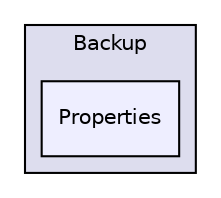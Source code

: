 digraph "WPFPageSwitcher/WPFPageSwitch/Backup/Properties" {
  compound=true
  node [ fontsize="10", fontname="Helvetica"];
  edge [ labelfontsize="10", labelfontname="Helvetica"];
  subgraph clusterdir_12976b9b8342be6dc625ee8581dd4f60 {
    graph [ bgcolor="#ddddee", pencolor="black", label="Backup" fontname="Helvetica", fontsize="10", URL="dir_12976b9b8342be6dc625ee8581dd4f60.html"]
  dir_e9dbe702d2339016f9db323f92b0c5f9 [shape=box, label="Properties", style="filled", fillcolor="#eeeeff", pencolor="black", URL="dir_e9dbe702d2339016f9db323f92b0c5f9.html"];
  }
}
